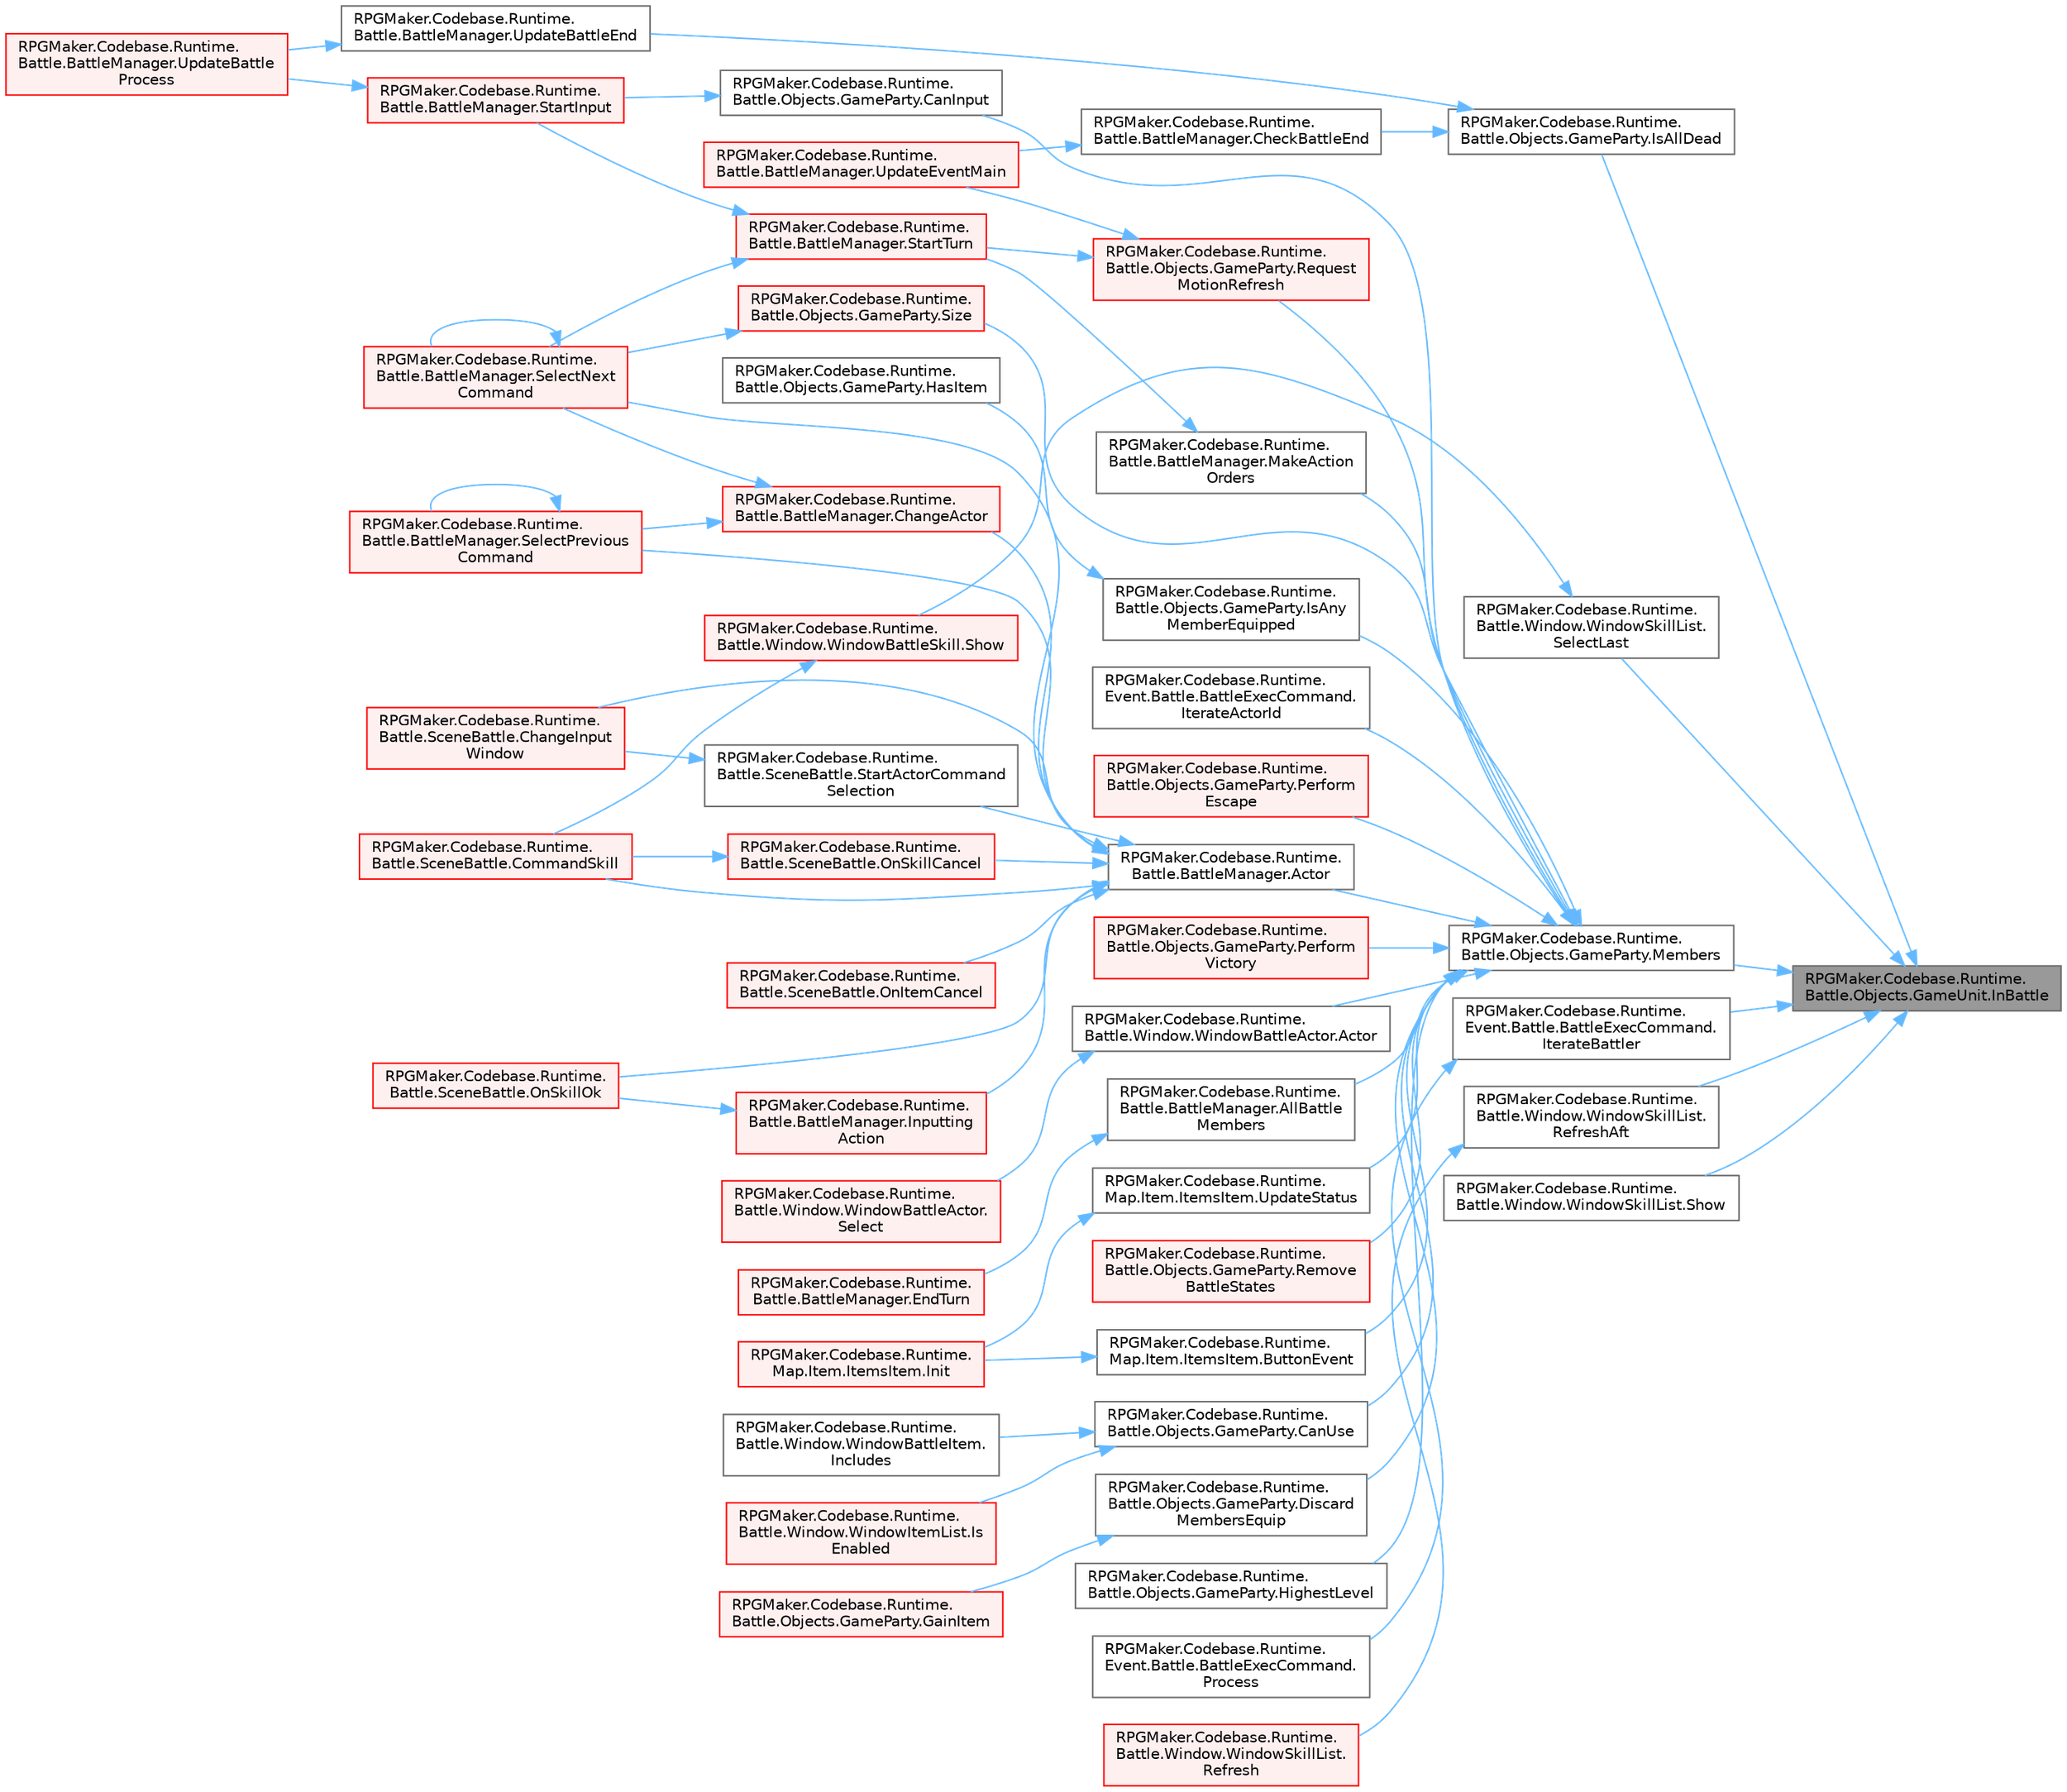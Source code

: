 digraph "RPGMaker.Codebase.Runtime.Battle.Objects.GameUnit.InBattle"
{
 // LATEX_PDF_SIZE
  bgcolor="transparent";
  edge [fontname=Helvetica,fontsize=10,labelfontname=Helvetica,labelfontsize=10];
  node [fontname=Helvetica,fontsize=10,shape=box,height=0.2,width=0.4];
  rankdir="RL";
  Node1 [id="Node000001",label="RPGMaker.Codebase.Runtime.\lBattle.Objects.GameUnit.InBattle",height=0.2,width=0.4,color="gray40", fillcolor="grey60", style="filled", fontcolor="black",tooltip="😁 戦闘中か"];
  Node1 -> Node2 [id="edge1_Node000001_Node000002",dir="back",color="steelblue1",style="solid",tooltip=" "];
  Node2 [id="Node000002",label="RPGMaker.Codebase.Runtime.\lBattle.Objects.GameParty.IsAllDead",height=0.2,width=0.4,color="grey40", fillcolor="white", style="filled",URL="$d7/db3/class_r_p_g_maker_1_1_codebase_1_1_runtime_1_1_battle_1_1_objects_1_1_game_party.html#a0455e8c63879a5c1251526d27e4232e3",tooltip="😁 全バトラーが死亡したか"];
  Node2 -> Node3 [id="edge2_Node000002_Node000003",dir="back",color="steelblue1",style="solid",tooltip=" "];
  Node3 [id="Node000003",label="RPGMaker.Codebase.Runtime.\lBattle.BattleManager.CheckBattleEnd",height=0.2,width=0.4,color="grey40", fillcolor="white", style="filled",URL="$d3/d0c/class_r_p_g_maker_1_1_codebase_1_1_runtime_1_1_battle_1_1_battle_manager.html#ae5cd0667f987a8cb66a47a7f138e50b9",tooltip="😁 味方か敵が全滅しているなど戦闘終了状態なら終了し、終了を実行したか返す"];
  Node3 -> Node4 [id="edge3_Node000003_Node000004",dir="back",color="steelblue1",style="solid",tooltip=" "];
  Node4 [id="Node000004",label="RPGMaker.Codebase.Runtime.\lBattle.BattleManager.UpdateEventMain",height=0.2,width=0.4,color="red", fillcolor="#FFF0F0", style="filled",URL="$d3/d0c/class_r_p_g_maker_1_1_codebase_1_1_runtime_1_1_battle_1_1_battle_manager.html#ad376e35f53fd14f73a1aaa2c7409846a",tooltip="😁 イベント主要部分のアップデートを行い、何か実行されたか返す"];
  Node2 -> Node11 [id="edge4_Node000002_Node000011",dir="back",color="steelblue1",style="solid",tooltip=" "];
  Node11 [id="Node000011",label="RPGMaker.Codebase.Runtime.\lBattle.BattleManager.UpdateBattleEnd",height=0.2,width=0.4,color="grey40", fillcolor="white", style="filled",URL="$d3/d0c/class_r_p_g_maker_1_1_codebase_1_1_runtime_1_1_battle_1_1_battle_manager.html#a50b8a09dc9b8ad097b5d4485d6d56217",tooltip="😁 戦闘終了のアップデート"];
  Node11 -> Node6 [id="edge5_Node000011_Node000006",dir="back",color="steelblue1",style="solid",tooltip=" "];
  Node6 [id="Node000006",label="RPGMaker.Codebase.Runtime.\lBattle.BattleManager.UpdateBattle\lProcess",height=0.2,width=0.4,color="red", fillcolor="#FFF0F0", style="filled",URL="$d3/d0c/class_r_p_g_maker_1_1_codebase_1_1_runtime_1_1_battle_1_1_battle_manager.html#ab1b1a217800bdf216e587050b9916a08",tooltip="😁 Update処理"];
  Node1 -> Node12 [id="edge6_Node000001_Node000012",dir="back",color="steelblue1",style="solid",tooltip=" "];
  Node12 [id="Node000012",label="RPGMaker.Codebase.Runtime.\lEvent.Battle.BattleExecCommand.\lIterateBattler",height=0.2,width=0.4,color="grey40", fillcolor="white", style="filled",URL="$d2/d17/class_r_p_g_maker_1_1_codebase_1_1_runtime_1_1_event_1_1_battle_1_1_battle_exec_command.html#a056d3bab3a69296521905187847145b3",tooltip=" "];
  Node12 -> Node13 [id="edge7_Node000012_Node000013",dir="back",color="steelblue1",style="solid",tooltip=" "];
  Node13 [id="Node000013",label="RPGMaker.Codebase.Runtime.\lEvent.Battle.BattleExecCommand.\lProcess",height=0.2,width=0.4,color="grey40", fillcolor="white", style="filled",URL="$d2/d17/class_r_p_g_maker_1_1_codebase_1_1_runtime_1_1_event_1_1_battle_1_1_battle_exec_command.html#a9f465e4223eed07c0fea6fd9763ead11",tooltip=" "];
  Node1 -> Node14 [id="edge8_Node000001_Node000014",dir="back",color="steelblue1",style="solid",tooltip=" "];
  Node14 [id="Node000014",label="RPGMaker.Codebase.Runtime.\lBattle.Objects.GameParty.Members",height=0.2,width=0.4,color="grey40", fillcolor="white", style="filled",URL="$d7/db3/class_r_p_g_maker_1_1_codebase_1_1_runtime_1_1_battle_1_1_objects_1_1_game_party.html#ae6820419564b17670564aad1bf41ff29",tooltip="😁 戦闘中のバトラー生死問わず全て配列で返す"];
  Node14 -> Node15 [id="edge9_Node000014_Node000015",dir="back",color="steelblue1",style="solid",tooltip=" "];
  Node15 [id="Node000015",label="RPGMaker.Codebase.Runtime.\lBattle.BattleManager.Actor",height=0.2,width=0.4,color="grey40", fillcolor="white", style="filled",URL="$d3/d0c/class_r_p_g_maker_1_1_codebase_1_1_runtime_1_1_battle_1_1_battle_manager.html#af748afa09d64d252aac59c45f02b5a34",tooltip="😁 アクターを返す"];
  Node15 -> Node16 [id="edge10_Node000015_Node000016",dir="back",color="steelblue1",style="solid",tooltip=" "];
  Node16 [id="Node000016",label="RPGMaker.Codebase.Runtime.\lBattle.BattleManager.ChangeActor",height=0.2,width=0.4,color="red", fillcolor="#FFF0F0", style="filled",URL="$d3/d0c/class_r_p_g_maker_1_1_codebase_1_1_runtime_1_1_battle_1_1_battle_manager.html#a32c76eab483ba48335e6e21931d7432d",tooltip="😁 アクターの変更"];
  Node16 -> Node26 [id="edge11_Node000016_Node000026",dir="back",color="steelblue1",style="solid",tooltip=" "];
  Node26 [id="Node000026",label="RPGMaker.Codebase.Runtime.\lBattle.BattleManager.SelectNext\lCommand",height=0.2,width=0.4,color="red", fillcolor="#FFF0F0", style="filled",URL="$d3/d0c/class_r_p_g_maker_1_1_codebase_1_1_runtime_1_1_battle_1_1_battle_manager.html#a26f0156835fcf28f9d31ae8d51ec56a2",tooltip="😁 ひとつ先のコマンドを選択"];
  Node26 -> Node26 [id="edge12_Node000026_Node000026",dir="back",color="steelblue1",style="solid",tooltip=" "];
  Node16 -> Node40 [id="edge13_Node000016_Node000040",dir="back",color="steelblue1",style="solid",tooltip=" "];
  Node40 [id="Node000040",label="RPGMaker.Codebase.Runtime.\lBattle.BattleManager.SelectPrevious\lCommand",height=0.2,width=0.4,color="red", fillcolor="#FFF0F0", style="filled",URL="$d3/d0c/class_r_p_g_maker_1_1_codebase_1_1_runtime_1_1_battle_1_1_battle_manager.html#ad5bee0e311a7bf7fe5352e42aac9a480",tooltip="😁 ひとつ前のコマンドを選択"];
  Node40 -> Node40 [id="edge14_Node000040_Node000040",dir="back",color="steelblue1",style="solid",tooltip=" "];
  Node15 -> Node49 [id="edge15_Node000015_Node000049",dir="back",color="steelblue1",style="solid",tooltip=" "];
  Node49 [id="Node000049",label="RPGMaker.Codebase.Runtime.\lBattle.SceneBattle.ChangeInput\lWindow",height=0.2,width=0.4,color="red", fillcolor="#FFF0F0", style="filled",URL="$dd/d83/class_r_p_g_maker_1_1_codebase_1_1_runtime_1_1_battle_1_1_scene_battle.html#af9ea7537c5f6dcfd13cb79e50c5a680c",tooltip="😁 [パーティ]か[アクター]のコマンドウィンドウの選択、非選択を状態に応じて切り替え"];
  Node15 -> Node48 [id="edge16_Node000015_Node000048",dir="back",color="steelblue1",style="solid",tooltip=" "];
  Node48 [id="Node000048",label="RPGMaker.Codebase.Runtime.\lBattle.SceneBattle.CommandSkill",height=0.2,width=0.4,color="red", fillcolor="#FFF0F0", style="filled",URL="$dd/d83/class_r_p_g_maker_1_1_codebase_1_1_runtime_1_1_battle_1_1_scene_battle.html#a6c6f252160ff91a86574d896a92feef3",tooltip="😁 [スキル]コマンドのハンドラ"];
  Node15 -> Node50 [id="edge17_Node000015_Node000050",dir="back",color="steelblue1",style="solid",tooltip=" "];
  Node50 [id="Node000050",label="RPGMaker.Codebase.Runtime.\lBattle.BattleManager.Inputting\lAction",height=0.2,width=0.4,color="red", fillcolor="#FFF0F0", style="filled",URL="$d3/d0c/class_r_p_g_maker_1_1_codebase_1_1_runtime_1_1_battle_1_1_battle_manager.html#ab62b182ffea9521ab87f32a6074253e7",tooltip="😁 入力中のアクターのアクションを返す"];
  Node50 -> Node38 [id="edge18_Node000050_Node000038",dir="back",color="steelblue1",style="solid",tooltip=" "];
  Node38 [id="Node000038",label="RPGMaker.Codebase.Runtime.\lBattle.SceneBattle.OnSkillOk",height=0.2,width=0.4,color="red", fillcolor="#FFF0F0", style="filled",URL="$dd/d83/class_r_p_g_maker_1_1_codebase_1_1_runtime_1_1_battle_1_1_scene_battle.html#ab0761245f64b91da7ec65fa9db52e349",tooltip="😁 [スキル]ウィンドウで[OK]が選択された時のハンドラ"];
  Node15 -> Node45 [id="edge19_Node000015_Node000045",dir="back",color="steelblue1",style="solid",tooltip=" "];
  Node45 [id="Node000045",label="RPGMaker.Codebase.Runtime.\lBattle.SceneBattle.OnItemCancel",height=0.2,width=0.4,color="red", fillcolor="#FFF0F0", style="filled",URL="$dd/d83/class_r_p_g_maker_1_1_codebase_1_1_runtime_1_1_battle_1_1_scene_battle.html#a6f2168d68dbc4f9c789758d880e1e90d",tooltip="😁 [アイテム]ウィンドウで[キャンセル]が選択された時のハンドラ"];
  Node15 -> Node47 [id="edge20_Node000015_Node000047",dir="back",color="steelblue1",style="solid",tooltip=" "];
  Node47 [id="Node000047",label="RPGMaker.Codebase.Runtime.\lBattle.SceneBattle.OnSkillCancel",height=0.2,width=0.4,color="red", fillcolor="#FFF0F0", style="filled",URL="$dd/d83/class_r_p_g_maker_1_1_codebase_1_1_runtime_1_1_battle_1_1_scene_battle.html#a8e99dbc4e22be1923c86b952e0dd04f7",tooltip="😁 [スキル]ウィンドウで[キャンセル]が選択された時のハンドラ"];
  Node47 -> Node48 [id="edge21_Node000047_Node000048",dir="back",color="steelblue1",style="solid",tooltip=" "];
  Node15 -> Node38 [id="edge22_Node000015_Node000038",dir="back",color="steelblue1",style="solid",tooltip=" "];
  Node15 -> Node26 [id="edge23_Node000015_Node000026",dir="back",color="steelblue1",style="solid",tooltip=" "];
  Node15 -> Node40 [id="edge24_Node000015_Node000040",dir="back",color="steelblue1",style="solid",tooltip=" "];
  Node15 -> Node51 [id="edge25_Node000015_Node000051",dir="back",color="steelblue1",style="solid",tooltip=" "];
  Node51 [id="Node000051",label="RPGMaker.Codebase.Runtime.\lBattle.SceneBattle.StartActorCommand\lSelection",height=0.2,width=0.4,color="grey40", fillcolor="white", style="filled",URL="$dd/d83/class_r_p_g_maker_1_1_codebase_1_1_runtime_1_1_battle_1_1_scene_battle.html#a3f66aa45a944ad066eab9284925cac95",tooltip="😁 [アクター]コマンドの選択開始"];
  Node51 -> Node49 [id="edge26_Node000051_Node000049",dir="back",color="steelblue1",style="solid",tooltip=" "];
  Node14 -> Node52 [id="edge27_Node000014_Node000052",dir="back",color="steelblue1",style="solid",tooltip=" "];
  Node52 [id="Node000052",label="RPGMaker.Codebase.Runtime.\lBattle.Window.WindowBattleActor.Actor",height=0.2,width=0.4,color="grey40", fillcolor="white", style="filled",URL="$d9/dec/class_r_p_g_maker_1_1_codebase_1_1_runtime_1_1_battle_1_1_window_1_1_window_battle_actor.html#a24985a759cc43be9729ead113e5418bc",tooltip="😁 アクターデータを取得"];
  Node52 -> Node53 [id="edge28_Node000052_Node000053",dir="back",color="steelblue1",style="solid",tooltip=" "];
  Node53 [id="Node000053",label="RPGMaker.Codebase.Runtime.\lBattle.Window.WindowBattleActor.\lSelect",height=0.2,width=0.4,color="red", fillcolor="#FFF0F0", style="filled",URL="$d9/dec/class_r_p_g_maker_1_1_codebase_1_1_runtime_1_1_battle_1_1_window_1_1_window_battle_actor.html#a00947fdbb0f3b295e78b75f844267ffb",tooltip="😁 指定した番号の項目を選択"];
  Node14 -> Node57 [id="edge29_Node000014_Node000057",dir="back",color="steelblue1",style="solid",tooltip=" "];
  Node57 [id="Node000057",label="RPGMaker.Codebase.Runtime.\lBattle.BattleManager.AllBattle\lMembers",height=0.2,width=0.4,color="grey40", fillcolor="white", style="filled",URL="$d3/d0c/class_r_p_g_maker_1_1_codebase_1_1_runtime_1_1_battle_1_1_battle_manager.html#addff94979a99df71c18c40d3d467b777",tooltip="😁 戦闘に参加している全バトラーを返す"];
  Node57 -> Node58 [id="edge30_Node000057_Node000058",dir="back",color="steelblue1",style="solid",tooltip=" "];
  Node58 [id="Node000058",label="RPGMaker.Codebase.Runtime.\lBattle.BattleManager.EndTurn",height=0.2,width=0.4,color="red", fillcolor="#FFF0F0", style="filled",URL="$d3/d0c/class_r_p_g_maker_1_1_codebase_1_1_runtime_1_1_battle_1_1_battle_manager.html#a1d6cd2cf1396c3badfbb97bfd25f78f2",tooltip="😁 ターン終了処理"];
  Node14 -> Node60 [id="edge31_Node000014_Node000060",dir="back",color="steelblue1",style="solid",tooltip=" "];
  Node60 [id="Node000060",label="RPGMaker.Codebase.Runtime.\lMap.Item.ItemsItem.ButtonEvent",height=0.2,width=0.4,color="grey40", fillcolor="white", style="filled",URL="$d5/d49/class_r_p_g_maker_1_1_codebase_1_1_runtime_1_1_map_1_1_item_1_1_items_item.html#a57804f17a06a69a3b5487c58a9e02816",tooltip="アイテムを使用する"];
  Node60 -> Node61 [id="edge32_Node000060_Node000061",dir="back",color="steelblue1",style="solid",tooltip=" "];
  Node61 [id="Node000061",label="RPGMaker.Codebase.Runtime.\lMap.Item.ItemsItem.Init",height=0.2,width=0.4,color="red", fillcolor="#FFF0F0", style="filled",URL="$d5/d49/class_r_p_g_maker_1_1_codebase_1_1_runtime_1_1_map_1_1_item_1_1_items_item.html#a9987705b080bb5b2c1152a97ecdda293",tooltip="初期化処理"];
  Node14 -> Node81 [id="edge33_Node000014_Node000081",dir="back",color="steelblue1",style="solid",tooltip=" "];
  Node81 [id="Node000081",label="RPGMaker.Codebase.Runtime.\lBattle.Objects.GameParty.CanInput",height=0.2,width=0.4,color="grey40", fillcolor="white", style="filled",URL="$d7/db3/class_r_p_g_maker_1_1_codebase_1_1_runtime_1_1_battle_1_1_objects_1_1_game_party.html#a9cc7f59098b2a95331d45058b0873559",tooltip="😁 入力可能か"];
  Node81 -> Node18 [id="edge34_Node000081_Node000018",dir="back",color="steelblue1",style="solid",tooltip=" "];
  Node18 [id="Node000018",label="RPGMaker.Codebase.Runtime.\lBattle.BattleManager.StartInput",height=0.2,width=0.4,color="red", fillcolor="#FFF0F0", style="filled",URL="$d3/d0c/class_r_p_g_maker_1_1_codebase_1_1_runtime_1_1_battle_1_1_battle_manager.html#a6b62fe176e7343511eccb71cc64a649d",tooltip="😁 入力開始"];
  Node18 -> Node6 [id="edge35_Node000018_Node000006",dir="back",color="steelblue1",style="solid",tooltip=" "];
  Node14 -> Node82 [id="edge36_Node000014_Node000082",dir="back",color="steelblue1",style="solid",tooltip=" "];
  Node82 [id="Node000082",label="RPGMaker.Codebase.Runtime.\lBattle.Objects.GameParty.CanUse",height=0.2,width=0.4,color="grey40", fillcolor="white", style="filled",URL="$d7/db3/class_r_p_g_maker_1_1_codebase_1_1_runtime_1_1_battle_1_1_objects_1_1_game_party.html#a0f38627570addc2c7756fdb3742ff729",tooltip="😁 指定アイテムが使用可能か"];
  Node82 -> Node83 [id="edge37_Node000082_Node000083",dir="back",color="steelblue1",style="solid",tooltip=" "];
  Node83 [id="Node000083",label="RPGMaker.Codebase.Runtime.\lBattle.Window.WindowBattleItem.\lIncludes",height=0.2,width=0.4,color="grey40", fillcolor="white", style="filled",URL="$d1/d64/class_r_p_g_maker_1_1_codebase_1_1_runtime_1_1_battle_1_1_window_1_1_window_battle_item.html#a5992e43a2078557e8f9daef525300735",tooltip="😁 指定したアイテムが含まれるか？"];
  Node82 -> Node84 [id="edge38_Node000082_Node000084",dir="back",color="steelblue1",style="solid",tooltip=" "];
  Node84 [id="Node000084",label="RPGMaker.Codebase.Runtime.\lBattle.Window.WindowItemList.Is\lEnabled",height=0.2,width=0.4,color="red", fillcolor="#FFF0F0", style="filled",URL="$d7/db8/class_r_p_g_maker_1_1_codebase_1_1_runtime_1_1_battle_1_1_window_1_1_window_item_list.html#a274842278cec10bce55854e038e3f1b9",tooltip="😁 指定したアイテムが利用可能か"];
  Node14 -> Node86 [id="edge39_Node000014_Node000086",dir="back",color="steelblue1",style="solid",tooltip=" "];
  Node86 [id="Node000086",label="RPGMaker.Codebase.Runtime.\lBattle.Objects.GameParty.Discard\lMembersEquip",height=0.2,width=0.4,color="grey40", fillcolor="white", style="filled",URL="$d7/db3/class_r_p_g_maker_1_1_codebase_1_1_runtime_1_1_battle_1_1_objects_1_1_game_party.html#a8d4fc0410ec9165678164626063834eb",tooltip="😁 指定の装備を捨てる"];
  Node86 -> Node87 [id="edge40_Node000086_Node000087",dir="back",color="steelblue1",style="solid",tooltip=" "];
  Node87 [id="Node000087",label="RPGMaker.Codebase.Runtime.\lBattle.Objects.GameParty.GainItem",height=0.2,width=0.4,color="red", fillcolor="#FFF0F0", style="filled",URL="$d7/db3/class_r_p_g_maker_1_1_codebase_1_1_runtime_1_1_battle_1_1_objects_1_1_game_party.html#a3e89bcf9192cb5289c46c126d14c9fb7",tooltip="😁 指定アイテムを増やす"];
  Node14 -> Node90 [id="edge41_Node000014_Node000090",dir="back",color="steelblue1",style="solid",tooltip=" "];
  Node90 [id="Node000090",label="RPGMaker.Codebase.Runtime.\lBattle.Objects.GameParty.HighestLevel",height=0.2,width=0.4,color="grey40", fillcolor="white", style="filled",URL="$d7/db3/class_r_p_g_maker_1_1_codebase_1_1_runtime_1_1_battle_1_1_objects_1_1_game_party.html#a15a06173ecf8a9821f30eb64e3dde5c5",tooltip="😁 パーティメンバー中最高のレベルを返す"];
  Node14 -> Node91 [id="edge42_Node000014_Node000091",dir="back",color="steelblue1",style="solid",tooltip=" "];
  Node91 [id="Node000091",label="RPGMaker.Codebase.Runtime.\lBattle.Objects.GameParty.IsAny\lMemberEquipped",height=0.2,width=0.4,color="grey40", fillcolor="white", style="filled",URL="$d7/db3/class_r_p_g_maker_1_1_codebase_1_1_runtime_1_1_battle_1_1_objects_1_1_game_party.html#a1ad331ac6020e45995205da853b89654",tooltip="😁 指定アイテムをいずれかのメンバーが装備しているか"];
  Node91 -> Node92 [id="edge43_Node000091_Node000092",dir="back",color="steelblue1",style="solid",tooltip=" "];
  Node92 [id="Node000092",label="RPGMaker.Codebase.Runtime.\lBattle.Objects.GameParty.HasItem",height=0.2,width=0.4,color="grey40", fillcolor="white", style="filled",URL="$d7/db3/class_r_p_g_maker_1_1_codebase_1_1_runtime_1_1_battle_1_1_objects_1_1_game_party.html#a0bbac3f955cc5b95b847d8140c033063",tooltip="😁 指定アイテムをパーティが持っているか"];
  Node14 -> Node93 [id="edge44_Node000014_Node000093",dir="back",color="steelblue1",style="solid",tooltip=" "];
  Node93 [id="Node000093",label="RPGMaker.Codebase.Runtime.\lEvent.Battle.BattleExecCommand.\lIterateActorId",height=0.2,width=0.4,color="grey40", fillcolor="white", style="filled",URL="$d2/d17/class_r_p_g_maker_1_1_codebase_1_1_runtime_1_1_event_1_1_battle_1_1_battle_exec_command.html#a143e5481a4b6a0a0587fee841d97dc5b",tooltip=" "];
  Node14 -> Node94 [id="edge45_Node000014_Node000094",dir="back",color="steelblue1",style="solid",tooltip=" "];
  Node94 [id="Node000094",label="RPGMaker.Codebase.Runtime.\lBattle.BattleManager.MakeAction\lOrders",height=0.2,width=0.4,color="grey40", fillcolor="white", style="filled",URL="$d3/d0c/class_r_p_g_maker_1_1_codebase_1_1_runtime_1_1_battle_1_1_battle_manager.html#afcee3191bc0e4f2b60d16103f6a0a9bf",tooltip="😁 アクションの順番を設定"];
  Node94 -> Node20 [id="edge46_Node000094_Node000020",dir="back",color="steelblue1",style="solid",tooltip=" "];
  Node20 [id="Node000020",label="RPGMaker.Codebase.Runtime.\lBattle.BattleManager.StartTurn",height=0.2,width=0.4,color="red", fillcolor="#FFF0F0", style="filled",URL="$d3/d0c/class_r_p_g_maker_1_1_codebase_1_1_runtime_1_1_battle_1_1_battle_manager.html#aa7603d6b80b054ac4a549e63d312f52d",tooltip="😁 ターン開始"];
  Node20 -> Node26 [id="edge47_Node000020_Node000026",dir="back",color="steelblue1",style="solid",tooltip=" "];
  Node20 -> Node18 [id="edge48_Node000020_Node000018",dir="back",color="steelblue1",style="solid",tooltip=" "];
  Node14 -> Node95 [id="edge49_Node000014_Node000095",dir="back",color="steelblue1",style="solid",tooltip=" "];
  Node95 [id="Node000095",label="RPGMaker.Codebase.Runtime.\lBattle.Objects.GameParty.Perform\lEscape",height=0.2,width=0.4,color="red", fillcolor="#FFF0F0", style="filled",URL="$d7/db3/class_r_p_g_maker_1_1_codebase_1_1_runtime_1_1_battle_1_1_objects_1_1_game_party.html#a01efd2145a99534263ec1622caf832f6",tooltip="😁 パーティ全体の逃亡モーションを開始"];
  Node14 -> Node96 [id="edge50_Node000014_Node000096",dir="back",color="steelblue1",style="solid",tooltip=" "];
  Node96 [id="Node000096",label="RPGMaker.Codebase.Runtime.\lBattle.Objects.GameParty.Perform\lVictory",height=0.2,width=0.4,color="red", fillcolor="#FFF0F0", style="filled",URL="$d7/db3/class_r_p_g_maker_1_1_codebase_1_1_runtime_1_1_battle_1_1_objects_1_1_game_party.html#a44e77780c9f9dbb5f990403894f2f085",tooltip="😁 パーティ全体の勝利モーションを開始"];
  Node14 -> Node98 [id="edge51_Node000014_Node000098",dir="back",color="steelblue1",style="solid",tooltip=" "];
  Node98 [id="Node000098",label="RPGMaker.Codebase.Runtime.\lBattle.Objects.GameParty.Remove\lBattleStates",height=0.2,width=0.4,color="red", fillcolor="#FFF0F0", style="filled",URL="$d7/db3/class_r_p_g_maker_1_1_codebase_1_1_runtime_1_1_battle_1_1_objects_1_1_game_party.html#a0f5a0c12c72644c6dbe5b7aa72c7c3a8",tooltip="😁 全パーティメンバーのステートを削除"];
  Node14 -> Node101 [id="edge52_Node000014_Node000101",dir="back",color="steelblue1",style="solid",tooltip=" "];
  Node101 [id="Node000101",label="RPGMaker.Codebase.Runtime.\lBattle.Objects.GameParty.Request\lMotionRefresh",height=0.2,width=0.4,color="red", fillcolor="#FFF0F0", style="filled",URL="$d7/db3/class_r_p_g_maker_1_1_codebase_1_1_runtime_1_1_battle_1_1_objects_1_1_game_party.html#a9728bb05c21a92af98dde26fdcc05736",tooltip="😁 全パーティメンバーのモーションを初期化"];
  Node101 -> Node20 [id="edge53_Node000101_Node000020",dir="back",color="steelblue1",style="solid",tooltip=" "];
  Node101 -> Node4 [id="edge54_Node000101_Node000004",dir="back",color="steelblue1",style="solid",tooltip=" "];
  Node14 -> Node102 [id="edge55_Node000014_Node000102",dir="back",color="steelblue1",style="solid",tooltip=" "];
  Node102 [id="Node000102",label="RPGMaker.Codebase.Runtime.\lBattle.Objects.GameParty.Size",height=0.2,width=0.4,color="red", fillcolor="#FFF0F0", style="filled",URL="$d7/db3/class_r_p_g_maker_1_1_codebase_1_1_runtime_1_1_battle_1_1_objects_1_1_game_party.html#a1e9922a7822b35783ad0f91f8a42a566",tooltip="😁 パーティメンバーの数を返す"];
  Node102 -> Node26 [id="edge56_Node000102_Node000026",dir="back",color="steelblue1",style="solid",tooltip=" "];
  Node14 -> Node104 [id="edge57_Node000014_Node000104",dir="back",color="steelblue1",style="solid",tooltip=" "];
  Node104 [id="Node000104",label="RPGMaker.Codebase.Runtime.\lMap.Item.ItemsItem.UpdateStatus",height=0.2,width=0.4,color="grey40", fillcolor="white", style="filled",URL="$d5/d49/class_r_p_g_maker_1_1_codebase_1_1_runtime_1_1_map_1_1_item_1_1_items_item.html#a68cfc452826359b81c2b168f7492c08b",tooltip="アイテムのデータを更新"];
  Node104 -> Node61 [id="edge58_Node000104_Node000061",dir="back",color="steelblue1",style="solid",tooltip=" "];
  Node1 -> Node105 [id="edge59_Node000001_Node000105",dir="back",color="steelblue1",style="solid",tooltip=" "];
  Node105 [id="Node000105",label="RPGMaker.Codebase.Runtime.\lBattle.Window.WindowSkillList.\lRefreshAft",height=0.2,width=0.4,color="grey40", fillcolor="white", style="filled",URL="$dd/d71/class_r_p_g_maker_1_1_codebase_1_1_runtime_1_1_battle_1_1_window_1_1_window_skill_list.html#ab4ae0af31cee9f723c0bc08f60cf5b9e",tooltip="😁 コンテンツの再描画の後、若干待ってから実行する処理"];
  Node105 -> Node106 [id="edge60_Node000105_Node000106",dir="back",color="steelblue1",style="solid",tooltip=" "];
  Node106 [id="Node000106",label="RPGMaker.Codebase.Runtime.\lBattle.Window.WindowSkillList.\lRefresh",height=0.2,width=0.4,color="red", fillcolor="#FFF0F0", style="filled",URL="$dd/d71/class_r_p_g_maker_1_1_codebase_1_1_runtime_1_1_battle_1_1_window_1_1_window_skill_list.html#aee9c38453581743aa9a07b72906d70be",tooltip="😁 コンテンツの再描画"];
  Node1 -> Node109 [id="edge61_Node000001_Node000109",dir="back",color="steelblue1",style="solid",tooltip=" "];
  Node109 [id="Node000109",label="RPGMaker.Codebase.Runtime.\lBattle.Window.WindowSkillList.\lSelectLast",height=0.2,width=0.4,color="grey40", fillcolor="white", style="filled",URL="$dd/d71/class_r_p_g_maker_1_1_codebase_1_1_runtime_1_1_battle_1_1_window_1_1_window_skill_list.html#a26cc7db058880497de7d5a873f1cd0d7",tooltip="😁 前に選択したものを選択"];
  Node109 -> Node110 [id="edge62_Node000109_Node000110",dir="back",color="steelblue1",style="solid",tooltip=" "];
  Node110 [id="Node000110",label="RPGMaker.Codebase.Runtime.\lBattle.Window.WindowBattleSkill.Show",height=0.2,width=0.4,color="red", fillcolor="#FFF0F0", style="filled",URL="$d4/d31/class_r_p_g_maker_1_1_codebase_1_1_runtime_1_1_battle_1_1_window_1_1_window_battle_skill.html#ac67116f21edd84b097c4a4a1b04bce48",tooltip="😁 ウィンドウを表示"];
  Node110 -> Node48 [id="edge63_Node000110_Node000048",dir="back",color="steelblue1",style="solid",tooltip=" "];
  Node1 -> Node112 [id="edge64_Node000001_Node000112",dir="back",color="steelblue1",style="solid",tooltip=" "];
  Node112 [id="Node000112",label="RPGMaker.Codebase.Runtime.\lBattle.Window.WindowSkillList.Show",height=0.2,width=0.4,color="grey40", fillcolor="white", style="filled",URL="$dd/d71/class_r_p_g_maker_1_1_codebase_1_1_runtime_1_1_battle_1_1_window_1_1_window_skill_list.html#a7380bc3b69b676db305ada87dd8ce449",tooltip="😁 ウィンドウを表示"];
}
